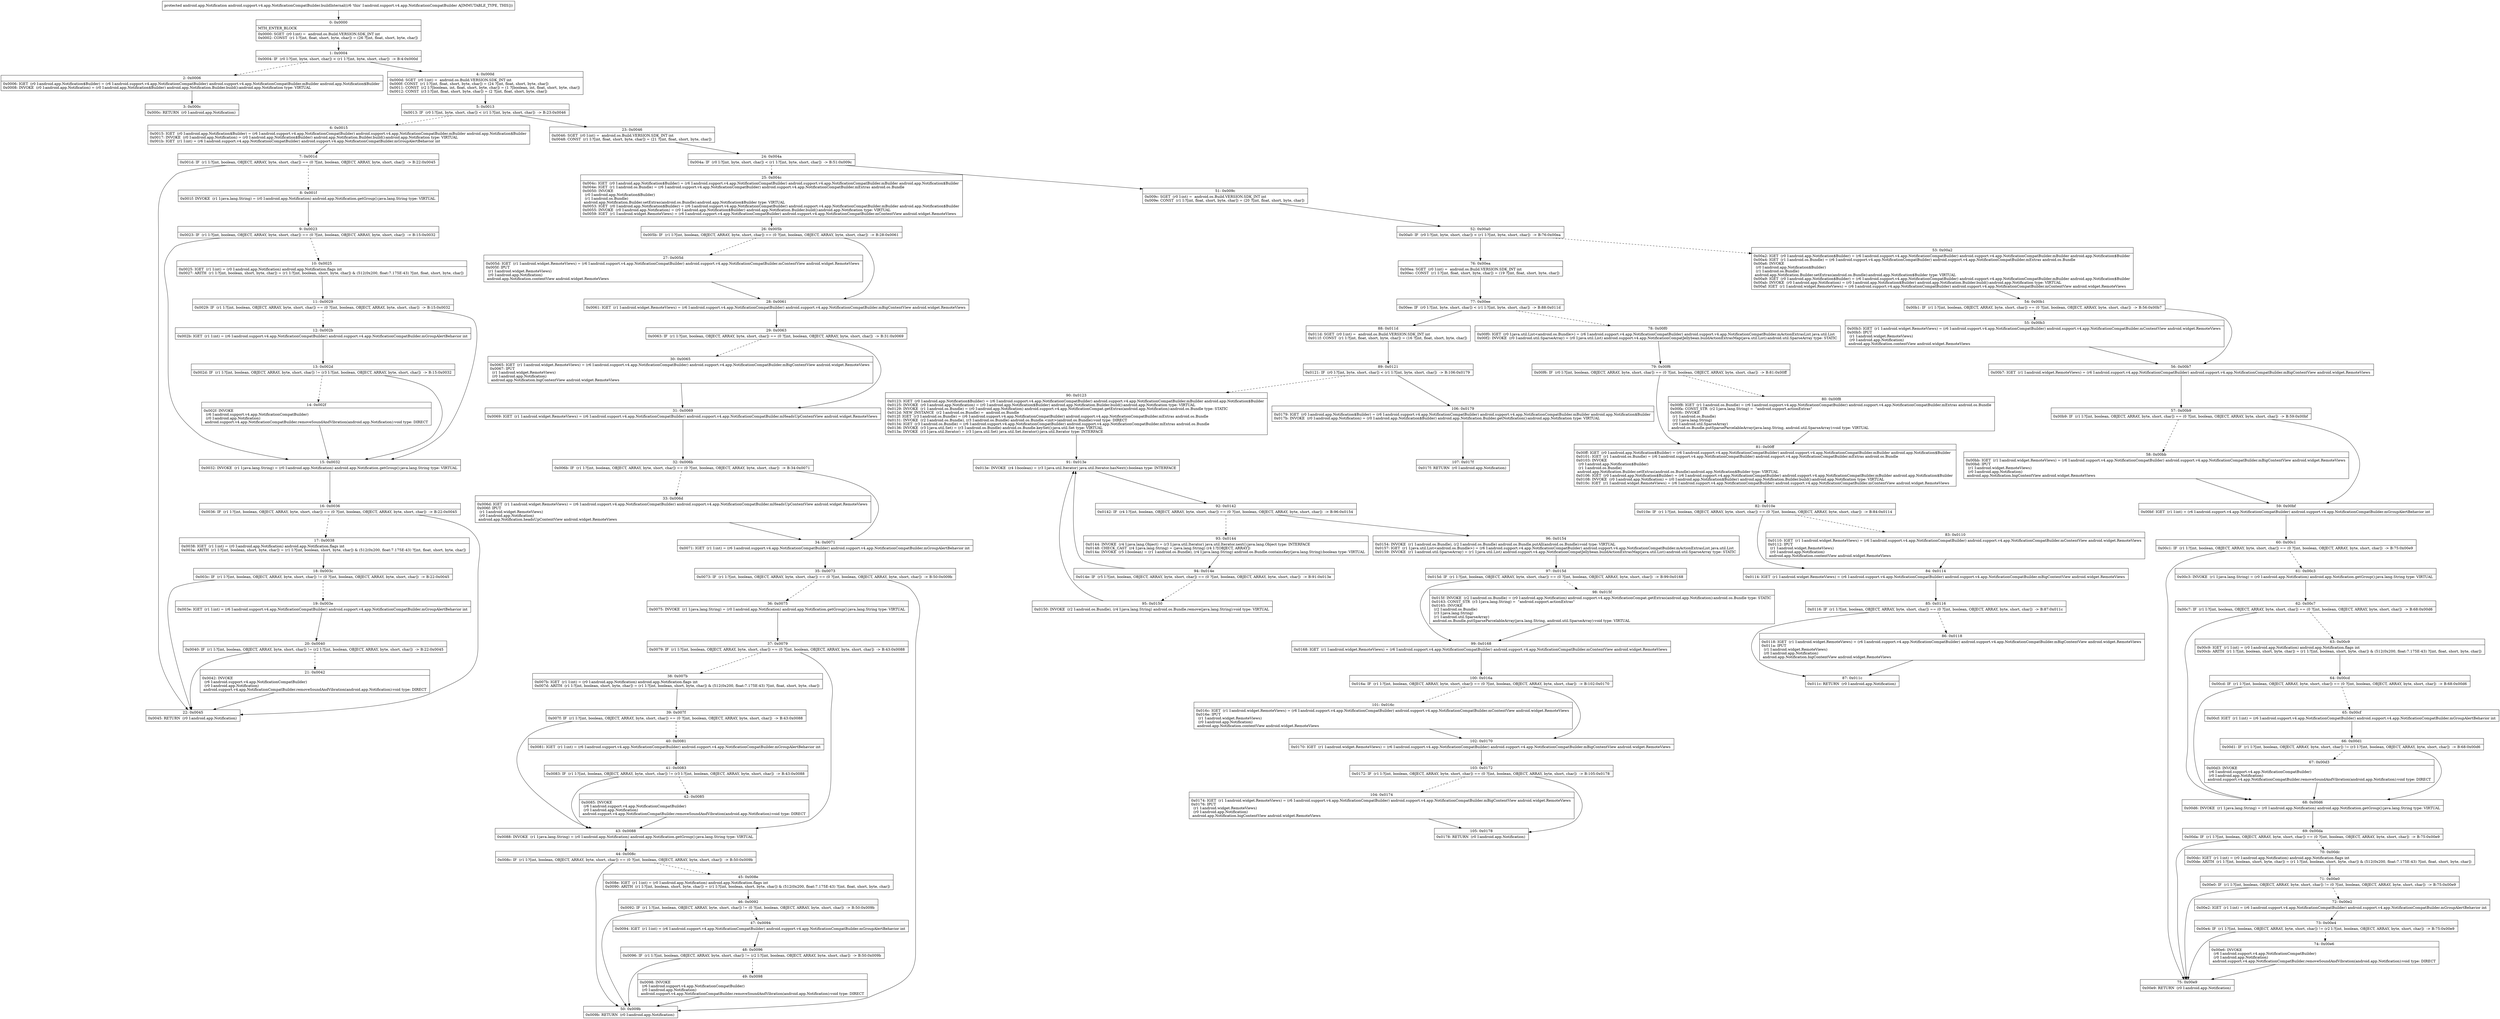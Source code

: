 digraph "CFG forandroid.support.v4.app.NotificationCompatBuilder.buildInternal()Landroid\/app\/Notification;" {
Node_0 [shape=record,label="{0\:\ 0x0000|MTH_ENTER_BLOCK\l|0x0000: SGET  (r0 I:int) =  android.os.Build.VERSION.SDK_INT int \l0x0002: CONST  (r1 I:?[int, float, short, byte, char]) = (26 ?[int, float, short, byte, char]) \l}"];
Node_1 [shape=record,label="{1\:\ 0x0004|0x0004: IF  (r0 I:?[int, byte, short, char]) \< (r1 I:?[int, byte, short, char])  \-\> B:4:0x000d \l}"];
Node_2 [shape=record,label="{2\:\ 0x0006|0x0006: IGET  (r0 I:android.app.Notification$Builder) = (r6 I:android.support.v4.app.NotificationCompatBuilder) android.support.v4.app.NotificationCompatBuilder.mBuilder android.app.Notification$Builder \l0x0008: INVOKE  (r0 I:android.app.Notification) = (r0 I:android.app.Notification$Builder) android.app.Notification.Builder.build():android.app.Notification type: VIRTUAL \l}"];
Node_3 [shape=record,label="{3\:\ 0x000c|0x000c: RETURN  (r0 I:android.app.Notification) \l}"];
Node_4 [shape=record,label="{4\:\ 0x000d|0x000d: SGET  (r0 I:int) =  android.os.Build.VERSION.SDK_INT int \l0x000f: CONST  (r1 I:?[int, float, short, byte, char]) = (24 ?[int, float, short, byte, char]) \l0x0011: CONST  (r2 I:?[boolean, int, float, short, byte, char]) = (1 ?[boolean, int, float, short, byte, char]) \l0x0012: CONST  (r3 I:?[int, float, short, byte, char]) = (2 ?[int, float, short, byte, char]) \l}"];
Node_5 [shape=record,label="{5\:\ 0x0013|0x0013: IF  (r0 I:?[int, byte, short, char]) \< (r1 I:?[int, byte, short, char])  \-\> B:23:0x0046 \l}"];
Node_6 [shape=record,label="{6\:\ 0x0015|0x0015: IGET  (r0 I:android.app.Notification$Builder) = (r6 I:android.support.v4.app.NotificationCompatBuilder) android.support.v4.app.NotificationCompatBuilder.mBuilder android.app.Notification$Builder \l0x0017: INVOKE  (r0 I:android.app.Notification) = (r0 I:android.app.Notification$Builder) android.app.Notification.Builder.build():android.app.Notification type: VIRTUAL \l0x001b: IGET  (r1 I:int) = (r6 I:android.support.v4.app.NotificationCompatBuilder) android.support.v4.app.NotificationCompatBuilder.mGroupAlertBehavior int \l}"];
Node_7 [shape=record,label="{7\:\ 0x001d|0x001d: IF  (r1 I:?[int, boolean, OBJECT, ARRAY, byte, short, char]) == (0 ?[int, boolean, OBJECT, ARRAY, byte, short, char])  \-\> B:22:0x0045 \l}"];
Node_8 [shape=record,label="{8\:\ 0x001f|0x001f: INVOKE  (r1 I:java.lang.String) = (r0 I:android.app.Notification) android.app.Notification.getGroup():java.lang.String type: VIRTUAL \l}"];
Node_9 [shape=record,label="{9\:\ 0x0023|0x0023: IF  (r1 I:?[int, boolean, OBJECT, ARRAY, byte, short, char]) == (0 ?[int, boolean, OBJECT, ARRAY, byte, short, char])  \-\> B:15:0x0032 \l}"];
Node_10 [shape=record,label="{10\:\ 0x0025|0x0025: IGET  (r1 I:int) = (r0 I:android.app.Notification) android.app.Notification.flags int \l0x0027: ARITH  (r1 I:?[int, boolean, short, byte, char]) = (r1 I:?[int, boolean, short, byte, char]) & (512(0x200, float:7.175E\-43) ?[int, float, short, byte, char]) \l}"];
Node_11 [shape=record,label="{11\:\ 0x0029|0x0029: IF  (r1 I:?[int, boolean, OBJECT, ARRAY, byte, short, char]) == (0 ?[int, boolean, OBJECT, ARRAY, byte, short, char])  \-\> B:15:0x0032 \l}"];
Node_12 [shape=record,label="{12\:\ 0x002b|0x002b: IGET  (r1 I:int) = (r6 I:android.support.v4.app.NotificationCompatBuilder) android.support.v4.app.NotificationCompatBuilder.mGroupAlertBehavior int \l}"];
Node_13 [shape=record,label="{13\:\ 0x002d|0x002d: IF  (r1 I:?[int, boolean, OBJECT, ARRAY, byte, short, char]) != (r3 I:?[int, boolean, OBJECT, ARRAY, byte, short, char])  \-\> B:15:0x0032 \l}"];
Node_14 [shape=record,label="{14\:\ 0x002f|0x002f: INVOKE  \l  (r6 I:android.support.v4.app.NotificationCompatBuilder)\l  (r0 I:android.app.Notification)\l android.support.v4.app.NotificationCompatBuilder.removeSoundAndVibration(android.app.Notification):void type: DIRECT \l}"];
Node_15 [shape=record,label="{15\:\ 0x0032|0x0032: INVOKE  (r1 I:java.lang.String) = (r0 I:android.app.Notification) android.app.Notification.getGroup():java.lang.String type: VIRTUAL \l}"];
Node_16 [shape=record,label="{16\:\ 0x0036|0x0036: IF  (r1 I:?[int, boolean, OBJECT, ARRAY, byte, short, char]) == (0 ?[int, boolean, OBJECT, ARRAY, byte, short, char])  \-\> B:22:0x0045 \l}"];
Node_17 [shape=record,label="{17\:\ 0x0038|0x0038: IGET  (r1 I:int) = (r0 I:android.app.Notification) android.app.Notification.flags int \l0x003a: ARITH  (r1 I:?[int, boolean, short, byte, char]) = (r1 I:?[int, boolean, short, byte, char]) & (512(0x200, float:7.175E\-43) ?[int, float, short, byte, char]) \l}"];
Node_18 [shape=record,label="{18\:\ 0x003c|0x003c: IF  (r1 I:?[int, boolean, OBJECT, ARRAY, byte, short, char]) != (0 ?[int, boolean, OBJECT, ARRAY, byte, short, char])  \-\> B:22:0x0045 \l}"];
Node_19 [shape=record,label="{19\:\ 0x003e|0x003e: IGET  (r1 I:int) = (r6 I:android.support.v4.app.NotificationCompatBuilder) android.support.v4.app.NotificationCompatBuilder.mGroupAlertBehavior int \l}"];
Node_20 [shape=record,label="{20\:\ 0x0040|0x0040: IF  (r1 I:?[int, boolean, OBJECT, ARRAY, byte, short, char]) != (r2 I:?[int, boolean, OBJECT, ARRAY, byte, short, char])  \-\> B:22:0x0045 \l}"];
Node_21 [shape=record,label="{21\:\ 0x0042|0x0042: INVOKE  \l  (r6 I:android.support.v4.app.NotificationCompatBuilder)\l  (r0 I:android.app.Notification)\l android.support.v4.app.NotificationCompatBuilder.removeSoundAndVibration(android.app.Notification):void type: DIRECT \l}"];
Node_22 [shape=record,label="{22\:\ 0x0045|0x0045: RETURN  (r0 I:android.app.Notification) \l}"];
Node_23 [shape=record,label="{23\:\ 0x0046|0x0046: SGET  (r0 I:int) =  android.os.Build.VERSION.SDK_INT int \l0x0048: CONST  (r1 I:?[int, float, short, byte, char]) = (21 ?[int, float, short, byte, char]) \l}"];
Node_24 [shape=record,label="{24\:\ 0x004a|0x004a: IF  (r0 I:?[int, byte, short, char]) \< (r1 I:?[int, byte, short, char])  \-\> B:51:0x009c \l}"];
Node_25 [shape=record,label="{25\:\ 0x004c|0x004c: IGET  (r0 I:android.app.Notification$Builder) = (r6 I:android.support.v4.app.NotificationCompatBuilder) android.support.v4.app.NotificationCompatBuilder.mBuilder android.app.Notification$Builder \l0x004e: IGET  (r1 I:android.os.Bundle) = (r6 I:android.support.v4.app.NotificationCompatBuilder) android.support.v4.app.NotificationCompatBuilder.mExtras android.os.Bundle \l0x0050: INVOKE  \l  (r0 I:android.app.Notification$Builder)\l  (r1 I:android.os.Bundle)\l android.app.Notification.Builder.setExtras(android.os.Bundle):android.app.Notification$Builder type: VIRTUAL \l0x0053: IGET  (r0 I:android.app.Notification$Builder) = (r6 I:android.support.v4.app.NotificationCompatBuilder) android.support.v4.app.NotificationCompatBuilder.mBuilder android.app.Notification$Builder \l0x0055: INVOKE  (r0 I:android.app.Notification) = (r0 I:android.app.Notification$Builder) android.app.Notification.Builder.build():android.app.Notification type: VIRTUAL \l0x0059: IGET  (r1 I:android.widget.RemoteViews) = (r6 I:android.support.v4.app.NotificationCompatBuilder) android.support.v4.app.NotificationCompatBuilder.mContentView android.widget.RemoteViews \l}"];
Node_26 [shape=record,label="{26\:\ 0x005b|0x005b: IF  (r1 I:?[int, boolean, OBJECT, ARRAY, byte, short, char]) == (0 ?[int, boolean, OBJECT, ARRAY, byte, short, char])  \-\> B:28:0x0061 \l}"];
Node_27 [shape=record,label="{27\:\ 0x005d|0x005d: IGET  (r1 I:android.widget.RemoteViews) = (r6 I:android.support.v4.app.NotificationCompatBuilder) android.support.v4.app.NotificationCompatBuilder.mContentView android.widget.RemoteViews \l0x005f: IPUT  \l  (r1 I:android.widget.RemoteViews)\l  (r0 I:android.app.Notification)\l android.app.Notification.contentView android.widget.RemoteViews \l}"];
Node_28 [shape=record,label="{28\:\ 0x0061|0x0061: IGET  (r1 I:android.widget.RemoteViews) = (r6 I:android.support.v4.app.NotificationCompatBuilder) android.support.v4.app.NotificationCompatBuilder.mBigContentView android.widget.RemoteViews \l}"];
Node_29 [shape=record,label="{29\:\ 0x0063|0x0063: IF  (r1 I:?[int, boolean, OBJECT, ARRAY, byte, short, char]) == (0 ?[int, boolean, OBJECT, ARRAY, byte, short, char])  \-\> B:31:0x0069 \l}"];
Node_30 [shape=record,label="{30\:\ 0x0065|0x0065: IGET  (r1 I:android.widget.RemoteViews) = (r6 I:android.support.v4.app.NotificationCompatBuilder) android.support.v4.app.NotificationCompatBuilder.mBigContentView android.widget.RemoteViews \l0x0067: IPUT  \l  (r1 I:android.widget.RemoteViews)\l  (r0 I:android.app.Notification)\l android.app.Notification.bigContentView android.widget.RemoteViews \l}"];
Node_31 [shape=record,label="{31\:\ 0x0069|0x0069: IGET  (r1 I:android.widget.RemoteViews) = (r6 I:android.support.v4.app.NotificationCompatBuilder) android.support.v4.app.NotificationCompatBuilder.mHeadsUpContentView android.widget.RemoteViews \l}"];
Node_32 [shape=record,label="{32\:\ 0x006b|0x006b: IF  (r1 I:?[int, boolean, OBJECT, ARRAY, byte, short, char]) == (0 ?[int, boolean, OBJECT, ARRAY, byte, short, char])  \-\> B:34:0x0071 \l}"];
Node_33 [shape=record,label="{33\:\ 0x006d|0x006d: IGET  (r1 I:android.widget.RemoteViews) = (r6 I:android.support.v4.app.NotificationCompatBuilder) android.support.v4.app.NotificationCompatBuilder.mHeadsUpContentView android.widget.RemoteViews \l0x006f: IPUT  \l  (r1 I:android.widget.RemoteViews)\l  (r0 I:android.app.Notification)\l android.app.Notification.headsUpContentView android.widget.RemoteViews \l}"];
Node_34 [shape=record,label="{34\:\ 0x0071|0x0071: IGET  (r1 I:int) = (r6 I:android.support.v4.app.NotificationCompatBuilder) android.support.v4.app.NotificationCompatBuilder.mGroupAlertBehavior int \l}"];
Node_35 [shape=record,label="{35\:\ 0x0073|0x0073: IF  (r1 I:?[int, boolean, OBJECT, ARRAY, byte, short, char]) == (0 ?[int, boolean, OBJECT, ARRAY, byte, short, char])  \-\> B:50:0x009b \l}"];
Node_36 [shape=record,label="{36\:\ 0x0075|0x0075: INVOKE  (r1 I:java.lang.String) = (r0 I:android.app.Notification) android.app.Notification.getGroup():java.lang.String type: VIRTUAL \l}"];
Node_37 [shape=record,label="{37\:\ 0x0079|0x0079: IF  (r1 I:?[int, boolean, OBJECT, ARRAY, byte, short, char]) == (0 ?[int, boolean, OBJECT, ARRAY, byte, short, char])  \-\> B:43:0x0088 \l}"];
Node_38 [shape=record,label="{38\:\ 0x007b|0x007b: IGET  (r1 I:int) = (r0 I:android.app.Notification) android.app.Notification.flags int \l0x007d: ARITH  (r1 I:?[int, boolean, short, byte, char]) = (r1 I:?[int, boolean, short, byte, char]) & (512(0x200, float:7.175E\-43) ?[int, float, short, byte, char]) \l}"];
Node_39 [shape=record,label="{39\:\ 0x007f|0x007f: IF  (r1 I:?[int, boolean, OBJECT, ARRAY, byte, short, char]) == (0 ?[int, boolean, OBJECT, ARRAY, byte, short, char])  \-\> B:43:0x0088 \l}"];
Node_40 [shape=record,label="{40\:\ 0x0081|0x0081: IGET  (r1 I:int) = (r6 I:android.support.v4.app.NotificationCompatBuilder) android.support.v4.app.NotificationCompatBuilder.mGroupAlertBehavior int \l}"];
Node_41 [shape=record,label="{41\:\ 0x0083|0x0083: IF  (r1 I:?[int, boolean, OBJECT, ARRAY, byte, short, char]) != (r3 I:?[int, boolean, OBJECT, ARRAY, byte, short, char])  \-\> B:43:0x0088 \l}"];
Node_42 [shape=record,label="{42\:\ 0x0085|0x0085: INVOKE  \l  (r6 I:android.support.v4.app.NotificationCompatBuilder)\l  (r0 I:android.app.Notification)\l android.support.v4.app.NotificationCompatBuilder.removeSoundAndVibration(android.app.Notification):void type: DIRECT \l}"];
Node_43 [shape=record,label="{43\:\ 0x0088|0x0088: INVOKE  (r1 I:java.lang.String) = (r0 I:android.app.Notification) android.app.Notification.getGroup():java.lang.String type: VIRTUAL \l}"];
Node_44 [shape=record,label="{44\:\ 0x008c|0x008c: IF  (r1 I:?[int, boolean, OBJECT, ARRAY, byte, short, char]) == (0 ?[int, boolean, OBJECT, ARRAY, byte, short, char])  \-\> B:50:0x009b \l}"];
Node_45 [shape=record,label="{45\:\ 0x008e|0x008e: IGET  (r1 I:int) = (r0 I:android.app.Notification) android.app.Notification.flags int \l0x0090: ARITH  (r1 I:?[int, boolean, short, byte, char]) = (r1 I:?[int, boolean, short, byte, char]) & (512(0x200, float:7.175E\-43) ?[int, float, short, byte, char]) \l}"];
Node_46 [shape=record,label="{46\:\ 0x0092|0x0092: IF  (r1 I:?[int, boolean, OBJECT, ARRAY, byte, short, char]) != (0 ?[int, boolean, OBJECT, ARRAY, byte, short, char])  \-\> B:50:0x009b \l}"];
Node_47 [shape=record,label="{47\:\ 0x0094|0x0094: IGET  (r1 I:int) = (r6 I:android.support.v4.app.NotificationCompatBuilder) android.support.v4.app.NotificationCompatBuilder.mGroupAlertBehavior int \l}"];
Node_48 [shape=record,label="{48\:\ 0x0096|0x0096: IF  (r1 I:?[int, boolean, OBJECT, ARRAY, byte, short, char]) != (r2 I:?[int, boolean, OBJECT, ARRAY, byte, short, char])  \-\> B:50:0x009b \l}"];
Node_49 [shape=record,label="{49\:\ 0x0098|0x0098: INVOKE  \l  (r6 I:android.support.v4.app.NotificationCompatBuilder)\l  (r0 I:android.app.Notification)\l android.support.v4.app.NotificationCompatBuilder.removeSoundAndVibration(android.app.Notification):void type: DIRECT \l}"];
Node_50 [shape=record,label="{50\:\ 0x009b|0x009b: RETURN  (r0 I:android.app.Notification) \l}"];
Node_51 [shape=record,label="{51\:\ 0x009c|0x009c: SGET  (r0 I:int) =  android.os.Build.VERSION.SDK_INT int \l0x009e: CONST  (r1 I:?[int, float, short, byte, char]) = (20 ?[int, float, short, byte, char]) \l}"];
Node_52 [shape=record,label="{52\:\ 0x00a0|0x00a0: IF  (r0 I:?[int, byte, short, char]) \< (r1 I:?[int, byte, short, char])  \-\> B:76:0x00ea \l}"];
Node_53 [shape=record,label="{53\:\ 0x00a2|0x00a2: IGET  (r0 I:android.app.Notification$Builder) = (r6 I:android.support.v4.app.NotificationCompatBuilder) android.support.v4.app.NotificationCompatBuilder.mBuilder android.app.Notification$Builder \l0x00a4: IGET  (r1 I:android.os.Bundle) = (r6 I:android.support.v4.app.NotificationCompatBuilder) android.support.v4.app.NotificationCompatBuilder.mExtras android.os.Bundle \l0x00a6: INVOKE  \l  (r0 I:android.app.Notification$Builder)\l  (r1 I:android.os.Bundle)\l android.app.Notification.Builder.setExtras(android.os.Bundle):android.app.Notification$Builder type: VIRTUAL \l0x00a9: IGET  (r0 I:android.app.Notification$Builder) = (r6 I:android.support.v4.app.NotificationCompatBuilder) android.support.v4.app.NotificationCompatBuilder.mBuilder android.app.Notification$Builder \l0x00ab: INVOKE  (r0 I:android.app.Notification) = (r0 I:android.app.Notification$Builder) android.app.Notification.Builder.build():android.app.Notification type: VIRTUAL \l0x00af: IGET  (r1 I:android.widget.RemoteViews) = (r6 I:android.support.v4.app.NotificationCompatBuilder) android.support.v4.app.NotificationCompatBuilder.mContentView android.widget.RemoteViews \l}"];
Node_54 [shape=record,label="{54\:\ 0x00b1|0x00b1: IF  (r1 I:?[int, boolean, OBJECT, ARRAY, byte, short, char]) == (0 ?[int, boolean, OBJECT, ARRAY, byte, short, char])  \-\> B:56:0x00b7 \l}"];
Node_55 [shape=record,label="{55\:\ 0x00b3|0x00b3: IGET  (r1 I:android.widget.RemoteViews) = (r6 I:android.support.v4.app.NotificationCompatBuilder) android.support.v4.app.NotificationCompatBuilder.mContentView android.widget.RemoteViews \l0x00b5: IPUT  \l  (r1 I:android.widget.RemoteViews)\l  (r0 I:android.app.Notification)\l android.app.Notification.contentView android.widget.RemoteViews \l}"];
Node_56 [shape=record,label="{56\:\ 0x00b7|0x00b7: IGET  (r1 I:android.widget.RemoteViews) = (r6 I:android.support.v4.app.NotificationCompatBuilder) android.support.v4.app.NotificationCompatBuilder.mBigContentView android.widget.RemoteViews \l}"];
Node_57 [shape=record,label="{57\:\ 0x00b9|0x00b9: IF  (r1 I:?[int, boolean, OBJECT, ARRAY, byte, short, char]) == (0 ?[int, boolean, OBJECT, ARRAY, byte, short, char])  \-\> B:59:0x00bf \l}"];
Node_58 [shape=record,label="{58\:\ 0x00bb|0x00bb: IGET  (r1 I:android.widget.RemoteViews) = (r6 I:android.support.v4.app.NotificationCompatBuilder) android.support.v4.app.NotificationCompatBuilder.mBigContentView android.widget.RemoteViews \l0x00bd: IPUT  \l  (r1 I:android.widget.RemoteViews)\l  (r0 I:android.app.Notification)\l android.app.Notification.bigContentView android.widget.RemoteViews \l}"];
Node_59 [shape=record,label="{59\:\ 0x00bf|0x00bf: IGET  (r1 I:int) = (r6 I:android.support.v4.app.NotificationCompatBuilder) android.support.v4.app.NotificationCompatBuilder.mGroupAlertBehavior int \l}"];
Node_60 [shape=record,label="{60\:\ 0x00c1|0x00c1: IF  (r1 I:?[int, boolean, OBJECT, ARRAY, byte, short, char]) == (0 ?[int, boolean, OBJECT, ARRAY, byte, short, char])  \-\> B:75:0x00e9 \l}"];
Node_61 [shape=record,label="{61\:\ 0x00c3|0x00c3: INVOKE  (r1 I:java.lang.String) = (r0 I:android.app.Notification) android.app.Notification.getGroup():java.lang.String type: VIRTUAL \l}"];
Node_62 [shape=record,label="{62\:\ 0x00c7|0x00c7: IF  (r1 I:?[int, boolean, OBJECT, ARRAY, byte, short, char]) == (0 ?[int, boolean, OBJECT, ARRAY, byte, short, char])  \-\> B:68:0x00d6 \l}"];
Node_63 [shape=record,label="{63\:\ 0x00c9|0x00c9: IGET  (r1 I:int) = (r0 I:android.app.Notification) android.app.Notification.flags int \l0x00cb: ARITH  (r1 I:?[int, boolean, short, byte, char]) = (r1 I:?[int, boolean, short, byte, char]) & (512(0x200, float:7.175E\-43) ?[int, float, short, byte, char]) \l}"];
Node_64 [shape=record,label="{64\:\ 0x00cd|0x00cd: IF  (r1 I:?[int, boolean, OBJECT, ARRAY, byte, short, char]) == (0 ?[int, boolean, OBJECT, ARRAY, byte, short, char])  \-\> B:68:0x00d6 \l}"];
Node_65 [shape=record,label="{65\:\ 0x00cf|0x00cf: IGET  (r1 I:int) = (r6 I:android.support.v4.app.NotificationCompatBuilder) android.support.v4.app.NotificationCompatBuilder.mGroupAlertBehavior int \l}"];
Node_66 [shape=record,label="{66\:\ 0x00d1|0x00d1: IF  (r1 I:?[int, boolean, OBJECT, ARRAY, byte, short, char]) != (r3 I:?[int, boolean, OBJECT, ARRAY, byte, short, char])  \-\> B:68:0x00d6 \l}"];
Node_67 [shape=record,label="{67\:\ 0x00d3|0x00d3: INVOKE  \l  (r6 I:android.support.v4.app.NotificationCompatBuilder)\l  (r0 I:android.app.Notification)\l android.support.v4.app.NotificationCompatBuilder.removeSoundAndVibration(android.app.Notification):void type: DIRECT \l}"];
Node_68 [shape=record,label="{68\:\ 0x00d6|0x00d6: INVOKE  (r1 I:java.lang.String) = (r0 I:android.app.Notification) android.app.Notification.getGroup():java.lang.String type: VIRTUAL \l}"];
Node_69 [shape=record,label="{69\:\ 0x00da|0x00da: IF  (r1 I:?[int, boolean, OBJECT, ARRAY, byte, short, char]) == (0 ?[int, boolean, OBJECT, ARRAY, byte, short, char])  \-\> B:75:0x00e9 \l}"];
Node_70 [shape=record,label="{70\:\ 0x00dc|0x00dc: IGET  (r1 I:int) = (r0 I:android.app.Notification) android.app.Notification.flags int \l0x00de: ARITH  (r1 I:?[int, boolean, short, byte, char]) = (r1 I:?[int, boolean, short, byte, char]) & (512(0x200, float:7.175E\-43) ?[int, float, short, byte, char]) \l}"];
Node_71 [shape=record,label="{71\:\ 0x00e0|0x00e0: IF  (r1 I:?[int, boolean, OBJECT, ARRAY, byte, short, char]) != (0 ?[int, boolean, OBJECT, ARRAY, byte, short, char])  \-\> B:75:0x00e9 \l}"];
Node_72 [shape=record,label="{72\:\ 0x00e2|0x00e2: IGET  (r1 I:int) = (r6 I:android.support.v4.app.NotificationCompatBuilder) android.support.v4.app.NotificationCompatBuilder.mGroupAlertBehavior int \l}"];
Node_73 [shape=record,label="{73\:\ 0x00e4|0x00e4: IF  (r1 I:?[int, boolean, OBJECT, ARRAY, byte, short, char]) != (r2 I:?[int, boolean, OBJECT, ARRAY, byte, short, char])  \-\> B:75:0x00e9 \l}"];
Node_74 [shape=record,label="{74\:\ 0x00e6|0x00e6: INVOKE  \l  (r6 I:android.support.v4.app.NotificationCompatBuilder)\l  (r0 I:android.app.Notification)\l android.support.v4.app.NotificationCompatBuilder.removeSoundAndVibration(android.app.Notification):void type: DIRECT \l}"];
Node_75 [shape=record,label="{75\:\ 0x00e9|0x00e9: RETURN  (r0 I:android.app.Notification) \l}"];
Node_76 [shape=record,label="{76\:\ 0x00ea|0x00ea: SGET  (r0 I:int) =  android.os.Build.VERSION.SDK_INT int \l0x00ec: CONST  (r1 I:?[int, float, short, byte, char]) = (19 ?[int, float, short, byte, char]) \l}"];
Node_77 [shape=record,label="{77\:\ 0x00ee|0x00ee: IF  (r0 I:?[int, byte, short, char]) \< (r1 I:?[int, byte, short, char])  \-\> B:88:0x011d \l}"];
Node_78 [shape=record,label="{78\:\ 0x00f0|0x00f0: IGET  (r0 I:java.util.List\<android.os.Bundle\>) = (r6 I:android.support.v4.app.NotificationCompatBuilder) android.support.v4.app.NotificationCompatBuilder.mActionExtrasList java.util.List \l0x00f2: INVOKE  (r0 I:android.util.SparseArray) = (r0 I:java.util.List) android.support.v4.app.NotificationCompatJellybean.buildActionExtrasMap(java.util.List):android.util.SparseArray type: STATIC \l}"];
Node_79 [shape=record,label="{79\:\ 0x00f6|0x00f6: IF  (r0 I:?[int, boolean, OBJECT, ARRAY, byte, short, char]) == (0 ?[int, boolean, OBJECT, ARRAY, byte, short, char])  \-\> B:81:0x00ff \l}"];
Node_80 [shape=record,label="{80\:\ 0x00f8|0x00f8: IGET  (r1 I:android.os.Bundle) = (r6 I:android.support.v4.app.NotificationCompatBuilder) android.support.v4.app.NotificationCompatBuilder.mExtras android.os.Bundle \l0x00fa: CONST_STR  (r2 I:java.lang.String) =  \"android.support.actionExtras\" \l0x00fc: INVOKE  \l  (r1 I:android.os.Bundle)\l  (r2 I:java.lang.String)\l  (r0 I:android.util.SparseArray)\l android.os.Bundle.putSparseParcelableArray(java.lang.String, android.util.SparseArray):void type: VIRTUAL \l}"];
Node_81 [shape=record,label="{81\:\ 0x00ff|0x00ff: IGET  (r0 I:android.app.Notification$Builder) = (r6 I:android.support.v4.app.NotificationCompatBuilder) android.support.v4.app.NotificationCompatBuilder.mBuilder android.app.Notification$Builder \l0x0101: IGET  (r1 I:android.os.Bundle) = (r6 I:android.support.v4.app.NotificationCompatBuilder) android.support.v4.app.NotificationCompatBuilder.mExtras android.os.Bundle \l0x0103: INVOKE  \l  (r0 I:android.app.Notification$Builder)\l  (r1 I:android.os.Bundle)\l android.app.Notification.Builder.setExtras(android.os.Bundle):android.app.Notification$Builder type: VIRTUAL \l0x0106: IGET  (r0 I:android.app.Notification$Builder) = (r6 I:android.support.v4.app.NotificationCompatBuilder) android.support.v4.app.NotificationCompatBuilder.mBuilder android.app.Notification$Builder \l0x0108: INVOKE  (r0 I:android.app.Notification) = (r0 I:android.app.Notification$Builder) android.app.Notification.Builder.build():android.app.Notification type: VIRTUAL \l0x010c: IGET  (r1 I:android.widget.RemoteViews) = (r6 I:android.support.v4.app.NotificationCompatBuilder) android.support.v4.app.NotificationCompatBuilder.mContentView android.widget.RemoteViews \l}"];
Node_82 [shape=record,label="{82\:\ 0x010e|0x010e: IF  (r1 I:?[int, boolean, OBJECT, ARRAY, byte, short, char]) == (0 ?[int, boolean, OBJECT, ARRAY, byte, short, char])  \-\> B:84:0x0114 \l}"];
Node_83 [shape=record,label="{83\:\ 0x0110|0x0110: IGET  (r1 I:android.widget.RemoteViews) = (r6 I:android.support.v4.app.NotificationCompatBuilder) android.support.v4.app.NotificationCompatBuilder.mContentView android.widget.RemoteViews \l0x0112: IPUT  \l  (r1 I:android.widget.RemoteViews)\l  (r0 I:android.app.Notification)\l android.app.Notification.contentView android.widget.RemoteViews \l}"];
Node_84 [shape=record,label="{84\:\ 0x0114|0x0114: IGET  (r1 I:android.widget.RemoteViews) = (r6 I:android.support.v4.app.NotificationCompatBuilder) android.support.v4.app.NotificationCompatBuilder.mBigContentView android.widget.RemoteViews \l}"];
Node_85 [shape=record,label="{85\:\ 0x0116|0x0116: IF  (r1 I:?[int, boolean, OBJECT, ARRAY, byte, short, char]) == (0 ?[int, boolean, OBJECT, ARRAY, byte, short, char])  \-\> B:87:0x011c \l}"];
Node_86 [shape=record,label="{86\:\ 0x0118|0x0118: IGET  (r1 I:android.widget.RemoteViews) = (r6 I:android.support.v4.app.NotificationCompatBuilder) android.support.v4.app.NotificationCompatBuilder.mBigContentView android.widget.RemoteViews \l0x011a: IPUT  \l  (r1 I:android.widget.RemoteViews)\l  (r0 I:android.app.Notification)\l android.app.Notification.bigContentView android.widget.RemoteViews \l}"];
Node_87 [shape=record,label="{87\:\ 0x011c|0x011c: RETURN  (r0 I:android.app.Notification) \l}"];
Node_88 [shape=record,label="{88\:\ 0x011d|0x011d: SGET  (r0 I:int) =  android.os.Build.VERSION.SDK_INT int \l0x011f: CONST  (r1 I:?[int, float, short, byte, char]) = (16 ?[int, float, short, byte, char]) \l}"];
Node_89 [shape=record,label="{89\:\ 0x0121|0x0121: IF  (r0 I:?[int, byte, short, char]) \< (r1 I:?[int, byte, short, char])  \-\> B:106:0x0179 \l}"];
Node_90 [shape=record,label="{90\:\ 0x0123|0x0123: IGET  (r0 I:android.app.Notification$Builder) = (r6 I:android.support.v4.app.NotificationCompatBuilder) android.support.v4.app.NotificationCompatBuilder.mBuilder android.app.Notification$Builder \l0x0125: INVOKE  (r0 I:android.app.Notification) = (r0 I:android.app.Notification$Builder) android.app.Notification.Builder.build():android.app.Notification type: VIRTUAL \l0x0129: INVOKE  (r1 I:android.os.Bundle) = (r0 I:android.app.Notification) android.support.v4.app.NotificationCompat.getExtras(android.app.Notification):android.os.Bundle type: STATIC \l0x012d: NEW_INSTANCE  (r2 I:android.os.Bundle) =  android.os.Bundle \l0x012f: IGET  (r3 I:android.os.Bundle) = (r6 I:android.support.v4.app.NotificationCompatBuilder) android.support.v4.app.NotificationCompatBuilder.mExtras android.os.Bundle \l0x0131: INVOKE  (r2 I:android.os.Bundle), (r3 I:android.os.Bundle) android.os.Bundle.\<init\>(android.os.Bundle):void type: DIRECT \l0x0134: IGET  (r3 I:android.os.Bundle) = (r6 I:android.support.v4.app.NotificationCompatBuilder) android.support.v4.app.NotificationCompatBuilder.mExtras android.os.Bundle \l0x0136: INVOKE  (r3 I:java.util.Set) = (r3 I:android.os.Bundle) android.os.Bundle.keySet():java.util.Set type: VIRTUAL \l0x013a: INVOKE  (r3 I:java.util.Iterator) = (r3 I:java.util.Set) java.util.Set.iterator():java.util.Iterator type: INTERFACE \l}"];
Node_91 [shape=record,label="{91\:\ 0x013e|0x013e: INVOKE  (r4 I:boolean) = (r3 I:java.util.Iterator) java.util.Iterator.hasNext():boolean type: INTERFACE \l}"];
Node_92 [shape=record,label="{92\:\ 0x0142|0x0142: IF  (r4 I:?[int, boolean, OBJECT, ARRAY, byte, short, char]) == (0 ?[int, boolean, OBJECT, ARRAY, byte, short, char])  \-\> B:96:0x0154 \l}"];
Node_93 [shape=record,label="{93\:\ 0x0144|0x0144: INVOKE  (r4 I:java.lang.Object) = (r3 I:java.util.Iterator) java.util.Iterator.next():java.lang.Object type: INTERFACE \l0x0148: CHECK_CAST  (r4 I:java.lang.String) = (java.lang.String) (r4 I:?[OBJECT, ARRAY]) \l0x014a: INVOKE  (r5 I:boolean) = (r1 I:android.os.Bundle), (r4 I:java.lang.String) android.os.Bundle.containsKey(java.lang.String):boolean type: VIRTUAL \l}"];
Node_94 [shape=record,label="{94\:\ 0x014e|0x014e: IF  (r5 I:?[int, boolean, OBJECT, ARRAY, byte, short, char]) == (0 ?[int, boolean, OBJECT, ARRAY, byte, short, char])  \-\> B:91:0x013e \l}"];
Node_95 [shape=record,label="{95\:\ 0x0150|0x0150: INVOKE  (r2 I:android.os.Bundle), (r4 I:java.lang.String) android.os.Bundle.remove(java.lang.String):void type: VIRTUAL \l}"];
Node_96 [shape=record,label="{96\:\ 0x0154|0x0154: INVOKE  (r1 I:android.os.Bundle), (r2 I:android.os.Bundle) android.os.Bundle.putAll(android.os.Bundle):void type: VIRTUAL \l0x0157: IGET  (r1 I:java.util.List\<android.os.Bundle\>) = (r6 I:android.support.v4.app.NotificationCompatBuilder) android.support.v4.app.NotificationCompatBuilder.mActionExtrasList java.util.List \l0x0159: INVOKE  (r1 I:android.util.SparseArray) = (r1 I:java.util.List) android.support.v4.app.NotificationCompatJellybean.buildActionExtrasMap(java.util.List):android.util.SparseArray type: STATIC \l}"];
Node_97 [shape=record,label="{97\:\ 0x015d|0x015d: IF  (r1 I:?[int, boolean, OBJECT, ARRAY, byte, short, char]) == (0 ?[int, boolean, OBJECT, ARRAY, byte, short, char])  \-\> B:99:0x0168 \l}"];
Node_98 [shape=record,label="{98\:\ 0x015f|0x015f: INVOKE  (r2 I:android.os.Bundle) = (r0 I:android.app.Notification) android.support.v4.app.NotificationCompat.getExtras(android.app.Notification):android.os.Bundle type: STATIC \l0x0163: CONST_STR  (r3 I:java.lang.String) =  \"android.support.actionExtras\" \l0x0165: INVOKE  \l  (r2 I:android.os.Bundle)\l  (r3 I:java.lang.String)\l  (r1 I:android.util.SparseArray)\l android.os.Bundle.putSparseParcelableArray(java.lang.String, android.util.SparseArray):void type: VIRTUAL \l}"];
Node_99 [shape=record,label="{99\:\ 0x0168|0x0168: IGET  (r1 I:android.widget.RemoteViews) = (r6 I:android.support.v4.app.NotificationCompatBuilder) android.support.v4.app.NotificationCompatBuilder.mContentView android.widget.RemoteViews \l}"];
Node_100 [shape=record,label="{100\:\ 0x016a|0x016a: IF  (r1 I:?[int, boolean, OBJECT, ARRAY, byte, short, char]) == (0 ?[int, boolean, OBJECT, ARRAY, byte, short, char])  \-\> B:102:0x0170 \l}"];
Node_101 [shape=record,label="{101\:\ 0x016c|0x016c: IGET  (r1 I:android.widget.RemoteViews) = (r6 I:android.support.v4.app.NotificationCompatBuilder) android.support.v4.app.NotificationCompatBuilder.mContentView android.widget.RemoteViews \l0x016e: IPUT  \l  (r1 I:android.widget.RemoteViews)\l  (r0 I:android.app.Notification)\l android.app.Notification.contentView android.widget.RemoteViews \l}"];
Node_102 [shape=record,label="{102\:\ 0x0170|0x0170: IGET  (r1 I:android.widget.RemoteViews) = (r6 I:android.support.v4.app.NotificationCompatBuilder) android.support.v4.app.NotificationCompatBuilder.mBigContentView android.widget.RemoteViews \l}"];
Node_103 [shape=record,label="{103\:\ 0x0172|0x0172: IF  (r1 I:?[int, boolean, OBJECT, ARRAY, byte, short, char]) == (0 ?[int, boolean, OBJECT, ARRAY, byte, short, char])  \-\> B:105:0x0178 \l}"];
Node_104 [shape=record,label="{104\:\ 0x0174|0x0174: IGET  (r1 I:android.widget.RemoteViews) = (r6 I:android.support.v4.app.NotificationCompatBuilder) android.support.v4.app.NotificationCompatBuilder.mBigContentView android.widget.RemoteViews \l0x0176: IPUT  \l  (r1 I:android.widget.RemoteViews)\l  (r0 I:android.app.Notification)\l android.app.Notification.bigContentView android.widget.RemoteViews \l}"];
Node_105 [shape=record,label="{105\:\ 0x0178|0x0178: RETURN  (r0 I:android.app.Notification) \l}"];
Node_106 [shape=record,label="{106\:\ 0x0179|0x0179: IGET  (r0 I:android.app.Notification$Builder) = (r6 I:android.support.v4.app.NotificationCompatBuilder) android.support.v4.app.NotificationCompatBuilder.mBuilder android.app.Notification$Builder \l0x017b: INVOKE  (r0 I:android.app.Notification) = (r0 I:android.app.Notification$Builder) android.app.Notification.Builder.getNotification():android.app.Notification type: VIRTUAL \l}"];
Node_107 [shape=record,label="{107\:\ 0x017f|0x017f: RETURN  (r0 I:android.app.Notification) \l}"];
MethodNode[shape=record,label="{protected android.app.Notification android.support.v4.app.NotificationCompatBuilder.buildInternal((r6 'this' I:android.support.v4.app.NotificationCompatBuilder A[IMMUTABLE_TYPE, THIS])) }"];
MethodNode -> Node_0;
Node_0 -> Node_1;
Node_1 -> Node_2[style=dashed];
Node_1 -> Node_4;
Node_2 -> Node_3;
Node_4 -> Node_5;
Node_5 -> Node_6[style=dashed];
Node_5 -> Node_23;
Node_6 -> Node_7;
Node_7 -> Node_8[style=dashed];
Node_7 -> Node_22;
Node_8 -> Node_9;
Node_9 -> Node_10[style=dashed];
Node_9 -> Node_15;
Node_10 -> Node_11;
Node_11 -> Node_12[style=dashed];
Node_11 -> Node_15;
Node_12 -> Node_13;
Node_13 -> Node_14[style=dashed];
Node_13 -> Node_15;
Node_14 -> Node_15;
Node_15 -> Node_16;
Node_16 -> Node_17[style=dashed];
Node_16 -> Node_22;
Node_17 -> Node_18;
Node_18 -> Node_19[style=dashed];
Node_18 -> Node_22;
Node_19 -> Node_20;
Node_20 -> Node_21[style=dashed];
Node_20 -> Node_22;
Node_21 -> Node_22;
Node_23 -> Node_24;
Node_24 -> Node_25[style=dashed];
Node_24 -> Node_51;
Node_25 -> Node_26;
Node_26 -> Node_27[style=dashed];
Node_26 -> Node_28;
Node_27 -> Node_28;
Node_28 -> Node_29;
Node_29 -> Node_30[style=dashed];
Node_29 -> Node_31;
Node_30 -> Node_31;
Node_31 -> Node_32;
Node_32 -> Node_33[style=dashed];
Node_32 -> Node_34;
Node_33 -> Node_34;
Node_34 -> Node_35;
Node_35 -> Node_36[style=dashed];
Node_35 -> Node_50;
Node_36 -> Node_37;
Node_37 -> Node_38[style=dashed];
Node_37 -> Node_43;
Node_38 -> Node_39;
Node_39 -> Node_40[style=dashed];
Node_39 -> Node_43;
Node_40 -> Node_41;
Node_41 -> Node_42[style=dashed];
Node_41 -> Node_43;
Node_42 -> Node_43;
Node_43 -> Node_44;
Node_44 -> Node_45[style=dashed];
Node_44 -> Node_50;
Node_45 -> Node_46;
Node_46 -> Node_47[style=dashed];
Node_46 -> Node_50;
Node_47 -> Node_48;
Node_48 -> Node_49[style=dashed];
Node_48 -> Node_50;
Node_49 -> Node_50;
Node_51 -> Node_52;
Node_52 -> Node_53[style=dashed];
Node_52 -> Node_76;
Node_53 -> Node_54;
Node_54 -> Node_55[style=dashed];
Node_54 -> Node_56;
Node_55 -> Node_56;
Node_56 -> Node_57;
Node_57 -> Node_58[style=dashed];
Node_57 -> Node_59;
Node_58 -> Node_59;
Node_59 -> Node_60;
Node_60 -> Node_61[style=dashed];
Node_60 -> Node_75;
Node_61 -> Node_62;
Node_62 -> Node_63[style=dashed];
Node_62 -> Node_68;
Node_63 -> Node_64;
Node_64 -> Node_65[style=dashed];
Node_64 -> Node_68;
Node_65 -> Node_66;
Node_66 -> Node_67[style=dashed];
Node_66 -> Node_68;
Node_67 -> Node_68;
Node_68 -> Node_69;
Node_69 -> Node_70[style=dashed];
Node_69 -> Node_75;
Node_70 -> Node_71;
Node_71 -> Node_72[style=dashed];
Node_71 -> Node_75;
Node_72 -> Node_73;
Node_73 -> Node_74[style=dashed];
Node_73 -> Node_75;
Node_74 -> Node_75;
Node_76 -> Node_77;
Node_77 -> Node_78[style=dashed];
Node_77 -> Node_88;
Node_78 -> Node_79;
Node_79 -> Node_80[style=dashed];
Node_79 -> Node_81;
Node_80 -> Node_81;
Node_81 -> Node_82;
Node_82 -> Node_83[style=dashed];
Node_82 -> Node_84;
Node_83 -> Node_84;
Node_84 -> Node_85;
Node_85 -> Node_86[style=dashed];
Node_85 -> Node_87;
Node_86 -> Node_87;
Node_88 -> Node_89;
Node_89 -> Node_90[style=dashed];
Node_89 -> Node_106;
Node_90 -> Node_91;
Node_91 -> Node_92;
Node_92 -> Node_93[style=dashed];
Node_92 -> Node_96;
Node_93 -> Node_94;
Node_94 -> Node_91;
Node_94 -> Node_95[style=dashed];
Node_95 -> Node_91;
Node_96 -> Node_97;
Node_97 -> Node_98[style=dashed];
Node_97 -> Node_99;
Node_98 -> Node_99;
Node_99 -> Node_100;
Node_100 -> Node_101[style=dashed];
Node_100 -> Node_102;
Node_101 -> Node_102;
Node_102 -> Node_103;
Node_103 -> Node_104[style=dashed];
Node_103 -> Node_105;
Node_104 -> Node_105;
Node_106 -> Node_107;
}

